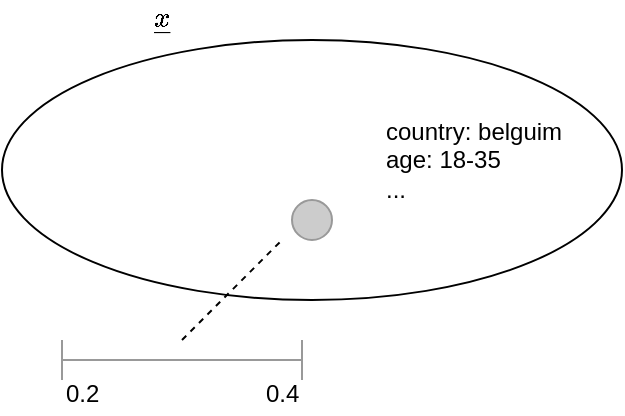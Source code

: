 <mxfile version="12.2.6" type="device" pages="1"><diagram id="UHl5MDZiG86jLebaF2RX" name="Page-1"><mxGraphModel dx="850" dy="520" grid="1" gridSize="10" guides="1" tooltips="1" connect="1" arrows="1" fold="1" page="1" pageScale="1" pageWidth="850" pageHeight="1100" math="1" shadow="0"><root><mxCell id="0"/><mxCell id="1" parent="0"/><mxCell id="xSi8kFRM5TySItnwmXr4-10" value="" style="strokeWidth=1;html=1;shape=mxgraph.flowchart.start_1;whiteSpace=wrap;fillColor=none;strokeColor=#000000;" parent="1" vertex="1"><mxGeometry x="130" y="450" width="310" height="130" as="geometry"/></mxCell><mxCell id="xSi8kFRM5TySItnwmXr4-2" value="" style="ellipse;whiteSpace=wrap;html=1;fillColor=#CCCCCC;strokeColor=#999999;" parent="1" vertex="1"><mxGeometry x="275" y="530" width="20" height="20" as="geometry"/></mxCell><mxCell id="xSi8kFRM5TySItnwmXr4-3" value="$$\underline{x}$$" style="text;html=1;strokeColor=none;fillColor=none;align=center;verticalAlign=middle;whiteSpace=wrap;rounded=0;" parent="1" vertex="1"><mxGeometry x="190" y="430" width="40" height="20" as="geometry"/></mxCell><mxCell id="xSi8kFRM5TySItnwmXr4-6" value="" style="endArrow=none;dashed=1;html=1;" parent="1" edge="1"><mxGeometry width="50" height="50" relative="1" as="geometry"><mxPoint x="220" y="600" as="sourcePoint"/><mxPoint x="270" y="550" as="targetPoint"/></mxGeometry></mxCell><mxCell id="xSi8kFRM5TySItnwmXr4-7" value="" style="shape=crossbar;whiteSpace=wrap;html=1;rounded=1;strokeColor=#999999;fillColor=#CCCCCC;" parent="1" vertex="1"><mxGeometry x="160" y="600" width="120" height="20" as="geometry"/></mxCell><mxCell id="xSi8kFRM5TySItnwmXr4-8" value="0.2" style="text;html=1;resizable=0;points=[];autosize=1;align=left;verticalAlign=top;spacingTop=-4;" parent="1" vertex="1"><mxGeometry x="160" y="617" width="30" height="20" as="geometry"/></mxCell><mxCell id="xSi8kFRM5TySItnwmXr4-9" value="0.4" style="text;html=1;resizable=0;points=[];autosize=1;align=left;verticalAlign=top;spacingTop=-4;" parent="1" vertex="1"><mxGeometry x="260" y="617" width="30" height="20" as="geometry"/></mxCell><mxCell id="Dyk6bAdnaqfDHQsz0K2g-1" value="country: belguim&lt;br&gt;age: 18-35&lt;br&gt;..." style="text;html=1;strokeColor=none;fillColor=none;align=left;verticalAlign=middle;whiteSpace=wrap;rounded=0;" parent="1" vertex="1"><mxGeometry x="320" y="480" width="120" height="60" as="geometry"/></mxCell></root></mxGraphModel></diagram></mxfile>